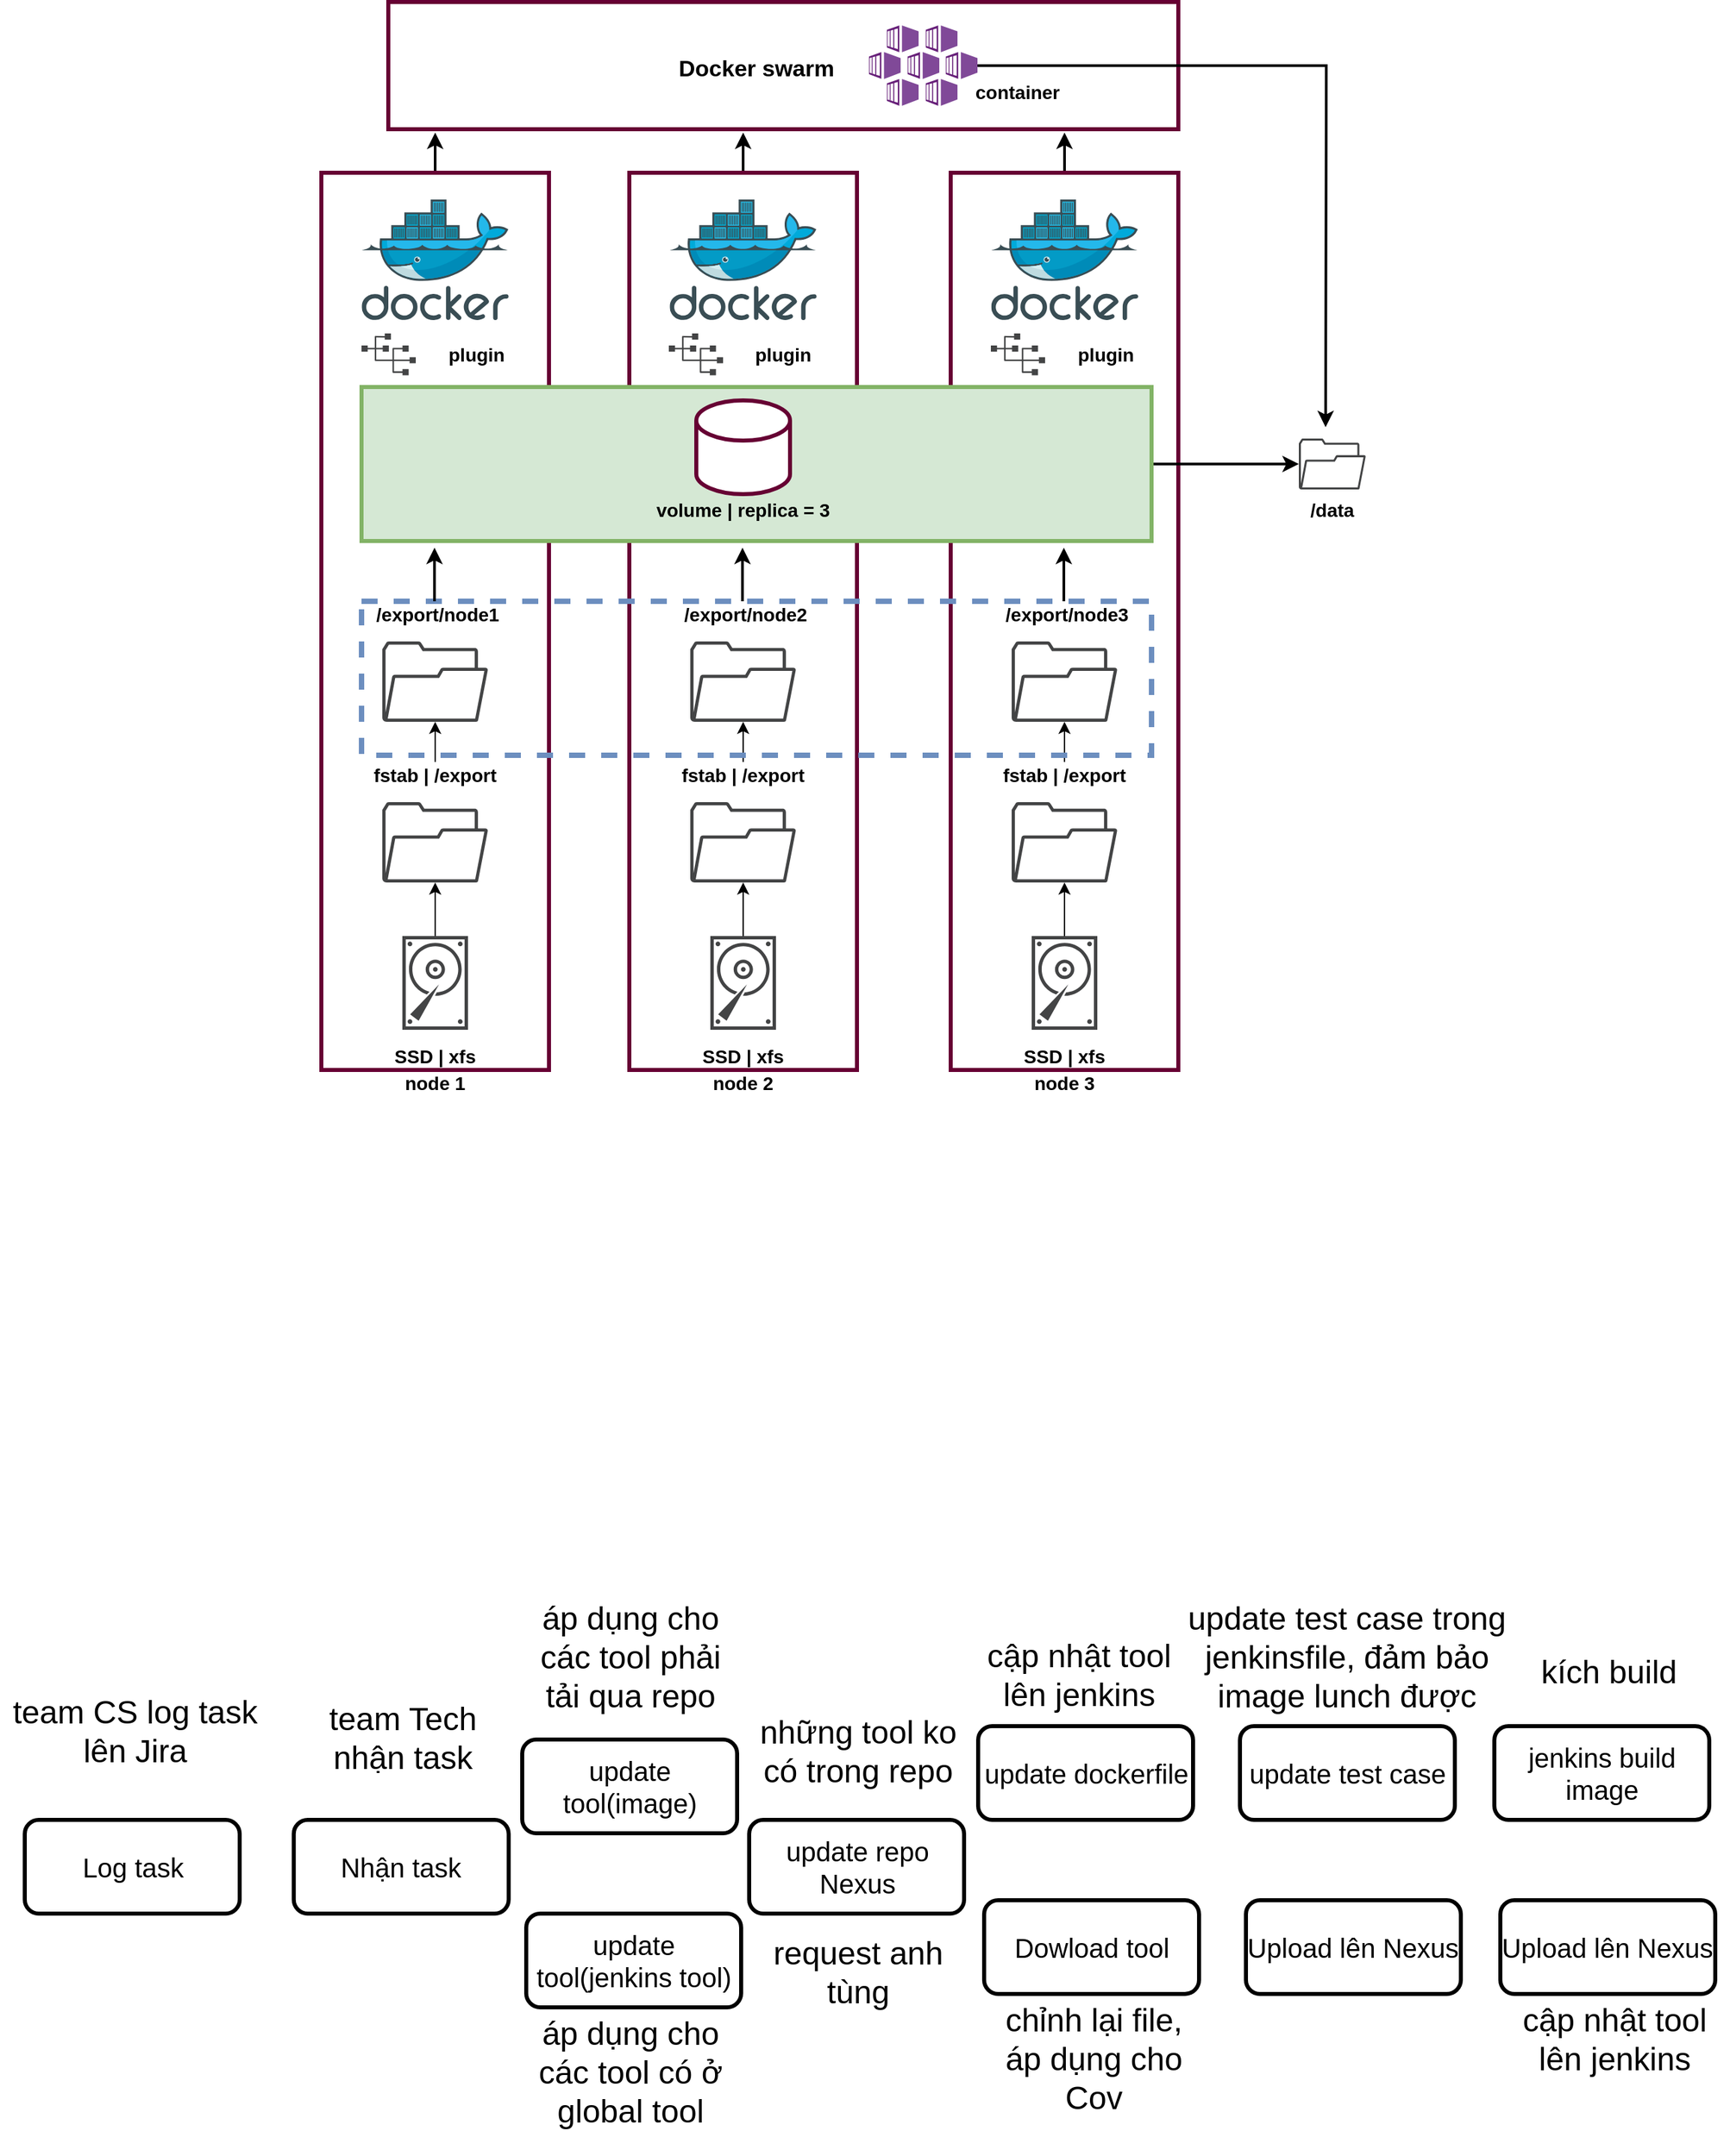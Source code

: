<mxfile version="14.9.6" type="github">
  <diagram id="WmTiZPlt9Fav-yDZu9E8" name="Page-1">
    <mxGraphModel dx="1845" dy="1262" grid="1" gridSize="10" guides="1" tooltips="1" connect="1" arrows="1" fold="1" page="0" pageScale="1" pageWidth="827" pageHeight="1169" math="0" shadow="0">
      <root>
        <mxCell id="0" />
        <mxCell id="1" parent="0" />
        <mxCell id="lRcayT5BIOxvQGT9DbQC-58" style="edgeStyle=orthogonalEdgeStyle;rounded=0;orthogonalLoop=1;jettySize=auto;html=1;strokeWidth=2;" parent="1" source="lRcayT5BIOxvQGT9DbQC-1" edge="1">
          <mxGeometry relative="1" as="geometry">
            <mxPoint x="15" y="-130" as="targetPoint" />
          </mxGeometry>
        </mxCell>
        <mxCell id="lRcayT5BIOxvQGT9DbQC-1" value="" style="rounded=0;whiteSpace=wrap;html=1;strokeWidth=3;strokeColor=#660033;" parent="1" vertex="1">
          <mxGeometry x="-70" y="-100" width="170" height="670" as="geometry" />
        </mxCell>
        <mxCell id="lRcayT5BIOxvQGT9DbQC-2" value="&lt;b&gt;&lt;font style=&quot;font-size: 14px&quot;&gt;node 1&lt;/font&gt;&lt;/b&gt;" style="text;html=1;strokeColor=none;fillColor=none;align=center;verticalAlign=middle;whiteSpace=wrap;rounded=0;" parent="1" vertex="1">
          <mxGeometry x="-30" y="570" width="90" height="20" as="geometry" />
        </mxCell>
        <mxCell id="lRcayT5BIOxvQGT9DbQC-9" style="edgeStyle=orthogonalEdgeStyle;rounded=0;orthogonalLoop=1;jettySize=auto;html=1;" parent="1" source="lRcayT5BIOxvQGT9DbQC-5" target="lRcayT5BIOxvQGT9DbQC-6" edge="1">
          <mxGeometry relative="1" as="geometry" />
        </mxCell>
        <mxCell id="lRcayT5BIOxvQGT9DbQC-5" value="" style="pointerEvents=1;shadow=0;dashed=0;html=1;strokeColor=none;fillColor=#434445;aspect=fixed;labelPosition=center;verticalLabelPosition=bottom;verticalAlign=top;align=center;outlineConnect=0;shape=mxgraph.vvd.disk;strokeWidth=5;" parent="1" vertex="1">
          <mxGeometry x="-9.5" y="470" width="49" height="70" as="geometry" />
        </mxCell>
        <mxCell id="lRcayT5BIOxvQGT9DbQC-6" value="" style="pointerEvents=1;shadow=0;dashed=0;html=1;strokeColor=none;fillColor=#434445;aspect=fixed;labelPosition=center;verticalLabelPosition=bottom;verticalAlign=top;align=center;outlineConnect=0;shape=mxgraph.vvd.folder;strokeWidth=3;" parent="1" vertex="1">
          <mxGeometry x="-24.47" y="370" width="78.95" height="60" as="geometry" />
        </mxCell>
        <mxCell id="lRcayT5BIOxvQGT9DbQC-7" value="&lt;span style=&quot;font-size: 14px&quot;&gt;&lt;b&gt;SSD | xfs&lt;/b&gt;&lt;/span&gt;" style="text;html=1;strokeColor=none;fillColor=none;align=center;verticalAlign=middle;whiteSpace=wrap;rounded=0;" parent="1" vertex="1">
          <mxGeometry x="-30" y="550" width="90" height="20" as="geometry" />
        </mxCell>
        <mxCell id="lRcayT5BIOxvQGT9DbQC-12" style="edgeStyle=orthogonalEdgeStyle;rounded=0;orthogonalLoop=1;jettySize=auto;html=1;" parent="1" source="lRcayT5BIOxvQGT9DbQC-8" target="lRcayT5BIOxvQGT9DbQC-10" edge="1">
          <mxGeometry relative="1" as="geometry" />
        </mxCell>
        <mxCell id="lRcayT5BIOxvQGT9DbQC-8" value="&lt;b&gt;&lt;font style=&quot;font-size: 14px&quot;&gt;fstab | /export&lt;/font&gt;&lt;/b&gt;" style="text;html=1;strokeColor=none;fillColor=none;align=center;verticalAlign=middle;whiteSpace=wrap;rounded=0;" parent="1" vertex="1">
          <mxGeometry x="-50" y="340" width="130" height="20" as="geometry" />
        </mxCell>
        <mxCell id="lRcayT5BIOxvQGT9DbQC-10" value="" style="pointerEvents=1;shadow=0;dashed=0;html=1;strokeColor=none;fillColor=#434445;aspect=fixed;labelPosition=center;verticalLabelPosition=bottom;verticalAlign=top;align=center;outlineConnect=0;shape=mxgraph.vvd.folder;strokeWidth=3;" parent="1" vertex="1">
          <mxGeometry x="-24.47" y="250" width="78.95" height="60" as="geometry" />
        </mxCell>
        <mxCell id="lRcayT5BIOxvQGT9DbQC-11" value="&lt;b&gt;&lt;font style=&quot;font-size: 14px&quot;&gt;&amp;nbsp;/export/node1&lt;/font&gt;&lt;/b&gt;" style="text;html=1;strokeColor=none;fillColor=none;align=center;verticalAlign=middle;whiteSpace=wrap;rounded=0;" parent="1" vertex="1">
          <mxGeometry x="-50" y="220" width="130" height="20" as="geometry" />
        </mxCell>
        <mxCell id="lRcayT5BIOxvQGT9DbQC-59" style="edgeStyle=orthogonalEdgeStyle;rounded=0;orthogonalLoop=1;jettySize=auto;html=1;strokeWidth=2;" parent="1" source="lRcayT5BIOxvQGT9DbQC-13" edge="1">
          <mxGeometry relative="1" as="geometry">
            <mxPoint x="245" y="-130" as="targetPoint" />
          </mxGeometry>
        </mxCell>
        <mxCell id="lRcayT5BIOxvQGT9DbQC-13" value="" style="rounded=0;whiteSpace=wrap;html=1;strokeWidth=3;strokeColor=#660033;" parent="1" vertex="1">
          <mxGeometry x="160" y="-100" width="170" height="670" as="geometry" />
        </mxCell>
        <mxCell id="lRcayT5BIOxvQGT9DbQC-14" value="&lt;b&gt;&lt;font style=&quot;font-size: 14px&quot;&gt;node 2&lt;/font&gt;&lt;/b&gt;" style="text;html=1;strokeColor=none;fillColor=none;align=center;verticalAlign=middle;whiteSpace=wrap;rounded=0;" parent="1" vertex="1">
          <mxGeometry x="200" y="570" width="90" height="20" as="geometry" />
        </mxCell>
        <mxCell id="lRcayT5BIOxvQGT9DbQC-15" style="edgeStyle=orthogonalEdgeStyle;rounded=0;orthogonalLoop=1;jettySize=auto;html=1;" parent="1" source="lRcayT5BIOxvQGT9DbQC-16" target="lRcayT5BIOxvQGT9DbQC-17" edge="1">
          <mxGeometry relative="1" as="geometry" />
        </mxCell>
        <mxCell id="lRcayT5BIOxvQGT9DbQC-16" value="" style="pointerEvents=1;shadow=0;dashed=0;html=1;strokeColor=none;fillColor=#434445;aspect=fixed;labelPosition=center;verticalLabelPosition=bottom;verticalAlign=top;align=center;outlineConnect=0;shape=mxgraph.vvd.disk;strokeWidth=5;" parent="1" vertex="1">
          <mxGeometry x="220.51" y="470" width="49" height="70" as="geometry" />
        </mxCell>
        <mxCell id="lRcayT5BIOxvQGT9DbQC-17" value="" style="pointerEvents=1;shadow=0;dashed=0;html=1;strokeColor=none;fillColor=#434445;aspect=fixed;labelPosition=center;verticalLabelPosition=bottom;verticalAlign=top;align=center;outlineConnect=0;shape=mxgraph.vvd.folder;strokeWidth=3;" parent="1" vertex="1">
          <mxGeometry x="205.53" y="370" width="78.95" height="60" as="geometry" />
        </mxCell>
        <mxCell id="lRcayT5BIOxvQGT9DbQC-18" value="&lt;span style=&quot;font-size: 14px&quot;&gt;&lt;b&gt;SSD | xfs&lt;/b&gt;&lt;/span&gt;" style="text;html=1;strokeColor=none;fillColor=none;align=center;verticalAlign=middle;whiteSpace=wrap;rounded=0;" parent="1" vertex="1">
          <mxGeometry x="200" y="550" width="90" height="20" as="geometry" />
        </mxCell>
        <mxCell id="lRcayT5BIOxvQGT9DbQC-19" style="edgeStyle=orthogonalEdgeStyle;rounded=0;orthogonalLoop=1;jettySize=auto;html=1;" parent="1" source="lRcayT5BIOxvQGT9DbQC-20" target="lRcayT5BIOxvQGT9DbQC-21" edge="1">
          <mxGeometry relative="1" as="geometry" />
        </mxCell>
        <mxCell id="lRcayT5BIOxvQGT9DbQC-20" value="&lt;b&gt;&lt;font style=&quot;font-size: 14px&quot;&gt;fstab | /export&lt;/font&gt;&lt;/b&gt;" style="text;html=1;strokeColor=none;fillColor=none;align=center;verticalAlign=middle;whiteSpace=wrap;rounded=0;" parent="1" vertex="1">
          <mxGeometry x="180" y="340" width="130" height="20" as="geometry" />
        </mxCell>
        <mxCell id="lRcayT5BIOxvQGT9DbQC-21" value="" style="pointerEvents=1;shadow=0;dashed=0;html=1;strokeColor=none;fillColor=#434445;aspect=fixed;labelPosition=center;verticalLabelPosition=bottom;verticalAlign=top;align=center;outlineConnect=0;shape=mxgraph.vvd.folder;strokeWidth=3;" parent="1" vertex="1">
          <mxGeometry x="205.53" y="250" width="78.95" height="60" as="geometry" />
        </mxCell>
        <mxCell id="lRcayT5BIOxvQGT9DbQC-22" value="&lt;b&gt;&lt;font style=&quot;font-size: 14px&quot;&gt;&amp;nbsp;/export/node2&lt;/font&gt;&lt;/b&gt;" style="text;html=1;strokeColor=none;fillColor=none;align=center;verticalAlign=middle;whiteSpace=wrap;rounded=0;" parent="1" vertex="1">
          <mxGeometry x="180" y="220" width="130" height="20" as="geometry" />
        </mxCell>
        <mxCell id="lRcayT5BIOxvQGT9DbQC-60" style="edgeStyle=orthogonalEdgeStyle;rounded=0;orthogonalLoop=1;jettySize=auto;html=1;strokeWidth=2;" parent="1" source="lRcayT5BIOxvQGT9DbQC-23" edge="1">
          <mxGeometry relative="1" as="geometry">
            <mxPoint x="485" y="-130" as="targetPoint" />
          </mxGeometry>
        </mxCell>
        <mxCell id="lRcayT5BIOxvQGT9DbQC-23" value="" style="rounded=0;whiteSpace=wrap;html=1;strokeWidth=3;strokeColor=#660033;" parent="1" vertex="1">
          <mxGeometry x="400" y="-100" width="170" height="670" as="geometry" />
        </mxCell>
        <mxCell id="lRcayT5BIOxvQGT9DbQC-24" value="&lt;b&gt;&lt;font style=&quot;font-size: 14px&quot;&gt;node 3&lt;/font&gt;&lt;/b&gt;" style="text;html=1;strokeColor=none;fillColor=none;align=center;verticalAlign=middle;whiteSpace=wrap;rounded=0;" parent="1" vertex="1">
          <mxGeometry x="440" y="570" width="90" height="20" as="geometry" />
        </mxCell>
        <mxCell id="lRcayT5BIOxvQGT9DbQC-25" style="edgeStyle=orthogonalEdgeStyle;rounded=0;orthogonalLoop=1;jettySize=auto;html=1;" parent="1" source="lRcayT5BIOxvQGT9DbQC-26" target="lRcayT5BIOxvQGT9DbQC-27" edge="1">
          <mxGeometry relative="1" as="geometry" />
        </mxCell>
        <mxCell id="lRcayT5BIOxvQGT9DbQC-26" value="" style="pointerEvents=1;shadow=0;dashed=0;html=1;strokeColor=none;fillColor=#434445;aspect=fixed;labelPosition=center;verticalLabelPosition=bottom;verticalAlign=top;align=center;outlineConnect=0;shape=mxgraph.vvd.disk;strokeWidth=5;" parent="1" vertex="1">
          <mxGeometry x="460.5" y="470" width="49" height="70" as="geometry" />
        </mxCell>
        <mxCell id="lRcayT5BIOxvQGT9DbQC-27" value="" style="pointerEvents=1;shadow=0;dashed=0;html=1;strokeColor=none;fillColor=#434445;aspect=fixed;labelPosition=center;verticalLabelPosition=bottom;verticalAlign=top;align=center;outlineConnect=0;shape=mxgraph.vvd.folder;strokeWidth=3;" parent="1" vertex="1">
          <mxGeometry x="445.53" y="370" width="78.95" height="60" as="geometry" />
        </mxCell>
        <mxCell id="lRcayT5BIOxvQGT9DbQC-28" value="&lt;span style=&quot;font-size: 14px&quot;&gt;&lt;b&gt;SSD | xfs&lt;/b&gt;&lt;/span&gt;" style="text;html=1;strokeColor=none;fillColor=none;align=center;verticalAlign=middle;whiteSpace=wrap;rounded=0;" parent="1" vertex="1">
          <mxGeometry x="440" y="550" width="90" height="20" as="geometry" />
        </mxCell>
        <mxCell id="lRcayT5BIOxvQGT9DbQC-29" style="edgeStyle=orthogonalEdgeStyle;rounded=0;orthogonalLoop=1;jettySize=auto;html=1;" parent="1" source="lRcayT5BIOxvQGT9DbQC-30" target="lRcayT5BIOxvQGT9DbQC-31" edge="1">
          <mxGeometry relative="1" as="geometry" />
        </mxCell>
        <mxCell id="lRcayT5BIOxvQGT9DbQC-30" value="&lt;b&gt;&lt;font style=&quot;font-size: 14px&quot;&gt;fstab | /export&lt;/font&gt;&lt;/b&gt;" style="text;html=1;strokeColor=none;fillColor=none;align=center;verticalAlign=middle;whiteSpace=wrap;rounded=0;" parent="1" vertex="1">
          <mxGeometry x="420" y="340" width="130" height="20" as="geometry" />
        </mxCell>
        <mxCell id="lRcayT5BIOxvQGT9DbQC-31" value="" style="pointerEvents=1;shadow=0;dashed=0;html=1;strokeColor=none;fillColor=#434445;aspect=fixed;labelPosition=center;verticalLabelPosition=bottom;verticalAlign=top;align=center;outlineConnect=0;shape=mxgraph.vvd.folder;strokeWidth=3;" parent="1" vertex="1">
          <mxGeometry x="445.53" y="250" width="78.95" height="60" as="geometry" />
        </mxCell>
        <mxCell id="lRcayT5BIOxvQGT9DbQC-32" value="&lt;b&gt;&lt;font style=&quot;font-size: 14px&quot;&gt;&amp;nbsp;/export/node3&lt;/font&gt;&lt;/b&gt;" style="text;html=1;strokeColor=none;fillColor=none;align=center;verticalAlign=middle;whiteSpace=wrap;rounded=0;" parent="1" vertex="1">
          <mxGeometry x="420" y="220" width="130" height="20" as="geometry" />
        </mxCell>
        <mxCell id="lRcayT5BIOxvQGT9DbQC-33" value="" style="rounded=0;whiteSpace=wrap;html=1;strokeColor=#6c8ebf;strokeWidth=4;dashed=1;fillColor=none;" parent="1" vertex="1">
          <mxGeometry x="-40" y="220" width="590" height="115" as="geometry" />
        </mxCell>
        <mxCell id="lRcayT5BIOxvQGT9DbQC-36" value="" style="aspect=fixed;html=1;points=[];align=center;image;fontSize=12;image=img/lib/mscae/Docker.svg;dashed=1;strokeColor=#660033;strokeWidth=3;fillColor=none;" parent="1" vertex="1">
          <mxGeometry x="-39.88" y="-80" width="109.76" height="90" as="geometry" />
        </mxCell>
        <mxCell id="lRcayT5BIOxvQGT9DbQC-37" value="" style="aspect=fixed;html=1;points=[];align=center;image;fontSize=12;image=img/lib/mscae/Docker.svg;dashed=1;strokeColor=#660033;strokeWidth=3;fillColor=none;" parent="1" vertex="1">
          <mxGeometry x="190.13" y="-80" width="109.76" height="90" as="geometry" />
        </mxCell>
        <mxCell id="lRcayT5BIOxvQGT9DbQC-38" value="" style="aspect=fixed;html=1;points=[];align=center;image;fontSize=12;image=img/lib/mscae/Docker.svg;dashed=1;strokeColor=#660033;strokeWidth=3;fillColor=none;" parent="1" vertex="1">
          <mxGeometry x="430.25" y="-80" width="109.76" height="90" as="geometry" />
        </mxCell>
        <mxCell id="lRcayT5BIOxvQGT9DbQC-63" style="edgeStyle=orthogonalEdgeStyle;rounded=0;orthogonalLoop=1;jettySize=auto;html=1;strokeWidth=2;" parent="1" source="lRcayT5BIOxvQGT9DbQC-39" target="lRcayT5BIOxvQGT9DbQC-64" edge="1">
          <mxGeometry relative="1" as="geometry">
            <mxPoint x="650" y="117.5" as="targetPoint" />
          </mxGeometry>
        </mxCell>
        <mxCell id="lRcayT5BIOxvQGT9DbQC-39" value="" style="rounded=0;whiteSpace=wrap;html=1;strokeColor=#82b366;strokeWidth=3;fillColor=#d5e8d4;" parent="1" vertex="1">
          <mxGeometry x="-40" y="60" width="590" height="115" as="geometry" />
        </mxCell>
        <mxCell id="lRcayT5BIOxvQGT9DbQC-41" value="" style="rounded=0;whiteSpace=wrap;html=1;strokeColor=#660033;strokeWidth=3;fillColor=none;" parent="1" vertex="1">
          <mxGeometry x="-20" y="-227.5" width="590" height="95" as="geometry" />
        </mxCell>
        <mxCell id="lRcayT5BIOxvQGT9DbQC-45" value="&lt;b&gt;&lt;font style=&quot;font-size: 17px&quot;&gt;Docker swarm&lt;/font&gt;&lt;/b&gt;" style="text;html=1;strokeColor=none;fillColor=none;align=center;verticalAlign=middle;whiteSpace=wrap;rounded=0;" parent="1" vertex="1">
          <mxGeometry x="189.5" y="-187.49" width="130" height="20" as="geometry" />
        </mxCell>
        <mxCell id="lRcayT5BIOxvQGT9DbQC-35" value="&lt;b&gt;&lt;font style=&quot;font-size: 14px&quot;&gt;volume | replica = 3&lt;/font&gt;&lt;/b&gt;" style="text;html=1;strokeColor=none;fillColor=none;align=center;verticalAlign=middle;whiteSpace=wrap;rounded=0;" parent="1" vertex="1">
          <mxGeometry x="170" y="142" width="150" height="20" as="geometry" />
        </mxCell>
        <mxCell id="lRcayT5BIOxvQGT9DbQC-3" value="" style="shape=cylinder3;whiteSpace=wrap;html=1;boundedLbl=1;backgroundOutline=1;size=15;strokeColor=#660033;strokeWidth=3;" parent="1" vertex="1">
          <mxGeometry x="210.01" y="70" width="70" height="70" as="geometry" />
        </mxCell>
        <mxCell id="lRcayT5BIOxvQGT9DbQC-48" value="" style="endArrow=classic;html=1;strokeWidth=2;" parent="1" edge="1">
          <mxGeometry width="50" height="50" relative="1" as="geometry">
            <mxPoint x="484.5" y="220" as="sourcePoint" />
            <mxPoint x="484.5" y="180" as="targetPoint" />
          </mxGeometry>
        </mxCell>
        <mxCell id="lRcayT5BIOxvQGT9DbQC-49" value="" style="endArrow=classic;html=1;strokeWidth=2;" parent="1" edge="1">
          <mxGeometry width="50" height="50" relative="1" as="geometry">
            <mxPoint x="14.5" y="220" as="sourcePoint" />
            <mxPoint x="14.5" y="180" as="targetPoint" />
          </mxGeometry>
        </mxCell>
        <mxCell id="lRcayT5BIOxvQGT9DbQC-50" value="" style="endArrow=classic;html=1;strokeWidth=2;" parent="1" edge="1">
          <mxGeometry width="50" height="50" relative="1" as="geometry">
            <mxPoint x="244.51" y="220" as="sourcePoint" />
            <mxPoint x="244.51" y="180" as="targetPoint" />
          </mxGeometry>
        </mxCell>
        <mxCell id="lRcayT5BIOxvQGT9DbQC-52" value="" style="pointerEvents=1;shadow=0;dashed=0;html=1;strokeColor=none;fillColor=#434445;aspect=fixed;labelPosition=center;verticalLabelPosition=bottom;verticalAlign=top;align=center;outlineConnect=0;shape=mxgraph.vvd.nsx;" parent="1" vertex="1">
          <mxGeometry x="-40" y="20" width="40.5" height="31.19" as="geometry" />
        </mxCell>
        <mxCell id="lRcayT5BIOxvQGT9DbQC-53" value="&lt;b&gt;&lt;font style=&quot;font-size: 14px&quot;&gt;plugin&lt;/font&gt;&lt;/b&gt;" style="text;html=1;strokeColor=none;fillColor=none;align=center;verticalAlign=middle;whiteSpace=wrap;rounded=0;" parent="1" vertex="1">
          <mxGeometry x="0.5" y="25.6" width="90" height="20" as="geometry" />
        </mxCell>
        <mxCell id="lRcayT5BIOxvQGT9DbQC-54" value="" style="pointerEvents=1;shadow=0;dashed=0;html=1;strokeColor=none;fillColor=#434445;aspect=fixed;labelPosition=center;verticalLabelPosition=bottom;verticalAlign=top;align=center;outlineConnect=0;shape=mxgraph.vvd.nsx;" parent="1" vertex="1">
          <mxGeometry x="189.5" y="20" width="40.5" height="31.19" as="geometry" />
        </mxCell>
        <mxCell id="lRcayT5BIOxvQGT9DbQC-55" value="&lt;b&gt;&lt;font style=&quot;font-size: 14px&quot;&gt;plugin&lt;/font&gt;&lt;/b&gt;" style="text;html=1;strokeColor=none;fillColor=none;align=center;verticalAlign=middle;whiteSpace=wrap;rounded=0;" parent="1" vertex="1">
          <mxGeometry x="230" y="25.6" width="90" height="20" as="geometry" />
        </mxCell>
        <mxCell id="lRcayT5BIOxvQGT9DbQC-56" value="" style="pointerEvents=1;shadow=0;dashed=0;html=1;strokeColor=none;fillColor=#434445;aspect=fixed;labelPosition=center;verticalLabelPosition=bottom;verticalAlign=top;align=center;outlineConnect=0;shape=mxgraph.vvd.nsx;" parent="1" vertex="1">
          <mxGeometry x="430" y="20" width="40.5" height="31.19" as="geometry" />
        </mxCell>
        <mxCell id="lRcayT5BIOxvQGT9DbQC-57" value="&lt;b&gt;&lt;font style=&quot;font-size: 14px&quot;&gt;plugin&lt;/font&gt;&lt;/b&gt;" style="text;html=1;strokeColor=none;fillColor=none;align=center;verticalAlign=middle;whiteSpace=wrap;rounded=0;" parent="1" vertex="1">
          <mxGeometry x="470.5" y="25.6" width="90" height="20" as="geometry" />
        </mxCell>
        <mxCell id="lRcayT5BIOxvQGT9DbQC-66" style="edgeStyle=orthogonalEdgeStyle;rounded=0;orthogonalLoop=1;jettySize=auto;html=1;strokeWidth=2;" parent="1" source="lRcayT5BIOxvQGT9DbQC-61" edge="1">
          <mxGeometry relative="1" as="geometry">
            <mxPoint x="680" y="90" as="targetPoint" />
          </mxGeometry>
        </mxCell>
        <mxCell id="lRcayT5BIOxvQGT9DbQC-61" value="" style="aspect=fixed;html=1;points=[];align=center;image;fontSize=12;image=img/lib/mscae/Kubernetes_Services.svg;strokeColor=#660033;strokeWidth=4;fillColor=none;" parent="1" vertex="1">
          <mxGeometry x="338.92" y="-210" width="81.08" height="60" as="geometry" />
        </mxCell>
        <mxCell id="lRcayT5BIOxvQGT9DbQC-62" value="&lt;b&gt;&lt;font style=&quot;font-size: 14px&quot;&gt;container&lt;/font&gt;&lt;/b&gt;" style="text;html=1;strokeColor=none;fillColor=none;align=center;verticalAlign=middle;whiteSpace=wrap;rounded=0;" parent="1" vertex="1">
          <mxGeometry x="405.25" y="-170.0" width="90" height="20" as="geometry" />
        </mxCell>
        <mxCell id="lRcayT5BIOxvQGT9DbQC-64" value="" style="pointerEvents=1;shadow=0;dashed=0;html=1;strokeColor=none;fillColor=#434445;aspect=fixed;labelPosition=center;verticalLabelPosition=bottom;verticalAlign=top;align=center;outlineConnect=0;shape=mxgraph.vvd.folder;" parent="1" vertex="1">
          <mxGeometry x="660" y="98.5" width="50" height="38" as="geometry" />
        </mxCell>
        <mxCell id="lRcayT5BIOxvQGT9DbQC-65" value="&lt;b&gt;&lt;font style=&quot;font-size: 14px&quot;&gt;/data&lt;/font&gt;&lt;/b&gt;" style="text;html=1;strokeColor=none;fillColor=none;align=center;verticalAlign=middle;whiteSpace=wrap;rounded=0;" parent="1" vertex="1">
          <mxGeometry x="640" y="142.0" width="90" height="20" as="geometry" />
        </mxCell>
        <mxCell id="1Ij9KaB-dNRLpgeOkzzd-1" value="&lt;h1 style=&quot;text-align: center&quot;&gt;&lt;span style=&quot;font-weight: normal&quot;&gt;team CS log task lên Jira&lt;/span&gt;&lt;br&gt;&lt;/h1&gt;" style="text;html=1;strokeColor=none;fillColor=none;spacing=5;spacingTop=-20;whiteSpace=wrap;overflow=hidden;rounded=0;" vertex="1" parent="1">
          <mxGeometry x="-310" y="1030" width="199.5" height="70" as="geometry" />
        </mxCell>
        <mxCell id="1Ij9KaB-dNRLpgeOkzzd-3" value="&lt;font style=&quot;font-size: 20px&quot;&gt;update tool(jenkins tool)&lt;/font&gt;" style="rounded=1;whiteSpace=wrap;html=1;strokeWidth=3;" vertex="1" parent="1">
          <mxGeometry x="83" y="1200" width="160.5" height="70" as="geometry" />
        </mxCell>
        <mxCell id="1Ij9KaB-dNRLpgeOkzzd-4" value="&lt;font style=&quot;font-size: 20px&quot;&gt;update tool(image)&lt;/font&gt;" style="rounded=1;whiteSpace=wrap;html=1;strokeWidth=3;" vertex="1" parent="1">
          <mxGeometry x="80" y="1070" width="160.5" height="70" as="geometry" />
        </mxCell>
        <mxCell id="1Ij9KaB-dNRLpgeOkzzd-5" value="&lt;span style=&quot;font-size: 20px&quot;&gt;Log task&lt;/span&gt;" style="rounded=1;whiteSpace=wrap;html=1;strokeWidth=3;" vertex="1" parent="1">
          <mxGeometry x="-291.5" y="1130" width="160.5" height="70" as="geometry" />
        </mxCell>
        <mxCell id="1Ij9KaB-dNRLpgeOkzzd-6" value="&lt;span style=&quot;font-size: 20px&quot;&gt;Nhận task&lt;/span&gt;" style="rounded=1;whiteSpace=wrap;html=1;strokeWidth=3;" vertex="1" parent="1">
          <mxGeometry x="-90.62" y="1130" width="160.5" height="70" as="geometry" />
        </mxCell>
        <mxCell id="1Ij9KaB-dNRLpgeOkzzd-7" value="&lt;h1 style=&quot;text-align: center&quot;&gt;&lt;span style=&quot;font-weight: normal&quot;&gt;team Tech nhận task&lt;/span&gt;&lt;br&gt;&lt;/h1&gt;" style="text;html=1;strokeColor=none;fillColor=none;spacing=5;spacingTop=-20;whiteSpace=wrap;overflow=hidden;rounded=0;" vertex="1" parent="1">
          <mxGeometry x="-95.43" y="1035" width="170.12" height="60" as="geometry" />
        </mxCell>
        <mxCell id="1Ij9KaB-dNRLpgeOkzzd-8" value="&lt;span style=&quot;font-size: 20px&quot;&gt;Dowload tool&lt;/span&gt;" style="rounded=1;whiteSpace=wrap;html=1;strokeWidth=3;" vertex="1" parent="1">
          <mxGeometry x="424.97" y="1190" width="160.5" height="70" as="geometry" />
        </mxCell>
        <mxCell id="1Ij9KaB-dNRLpgeOkzzd-10" value="&lt;h1 style=&quot;text-align: center&quot;&gt;&lt;span style=&quot;font-weight: normal&quot;&gt;áp dụng cho các tool phải tải qua repo&lt;/span&gt;&lt;br&gt;&lt;/h1&gt;" style="text;html=1;strokeColor=none;fillColor=none;spacing=5;spacingTop=-20;whiteSpace=wrap;overflow=hidden;rounded=0;" vertex="1" parent="1">
          <mxGeometry x="75.19" y="960" width="170.12" height="100" as="geometry" />
        </mxCell>
        <mxCell id="1Ij9KaB-dNRLpgeOkzzd-11" value="&lt;h1 style=&quot;text-align: center&quot;&gt;&lt;span style=&quot;font-weight: normal&quot;&gt;áp dụng cho các tool có ở global tool&lt;/span&gt;&lt;br&gt;&lt;/h1&gt;" style="text;html=1;strokeColor=none;fillColor=none;spacing=5;spacingTop=-20;whiteSpace=wrap;overflow=hidden;rounded=0;" vertex="1" parent="1">
          <mxGeometry x="74.69" y="1270" width="170.12" height="110" as="geometry" />
        </mxCell>
        <mxCell id="1Ij9KaB-dNRLpgeOkzzd-12" value="&lt;h1 style=&quot;text-align: center&quot;&gt;&lt;span style=&quot;font-weight: normal&quot;&gt;chỉnh lại file, áp dụng cho Cov&lt;/span&gt;&lt;br&gt;&lt;/h1&gt;" style="text;html=1;strokeColor=none;fillColor=none;spacing=5;spacingTop=-20;whiteSpace=wrap;overflow=hidden;rounded=0;" vertex="1" parent="1">
          <mxGeometry x="420.5" y="1260" width="170.12" height="110" as="geometry" />
        </mxCell>
        <mxCell id="1Ij9KaB-dNRLpgeOkzzd-13" value="&lt;span style=&quot;font-size: 20px&quot;&gt;Upload lên Nexus&lt;/span&gt;" style="rounded=1;whiteSpace=wrap;html=1;strokeWidth=3;" vertex="1" parent="1">
          <mxGeometry x="620.49" y="1190" width="160.5" height="70" as="geometry" />
        </mxCell>
        <mxCell id="1Ij9KaB-dNRLpgeOkzzd-14" value="&lt;h1 style=&quot;text-align: center&quot;&gt;&lt;span style=&quot;font-weight: normal&quot;&gt;cập nhật tool lên jenkins&lt;/span&gt;&lt;/h1&gt;" style="text;html=1;strokeColor=none;fillColor=none;spacing=5;spacingTop=-20;whiteSpace=wrap;overflow=hidden;rounded=0;" vertex="1" parent="1">
          <mxGeometry x="810.49" y="1260" width="170.12" height="70" as="geometry" />
        </mxCell>
        <mxCell id="1Ij9KaB-dNRLpgeOkzzd-15" value="&lt;span style=&quot;font-size: 20px&quot;&gt;Upload lên Nexus&lt;/span&gt;" style="rounded=1;whiteSpace=wrap;html=1;strokeWidth=3;" vertex="1" parent="1">
          <mxGeometry x="810.49" y="1190" width="160.5" height="70" as="geometry" />
        </mxCell>
        <mxCell id="1Ij9KaB-dNRLpgeOkzzd-16" value="&lt;span style=&quot;font-size: 20px&quot;&gt;update dockerfile&lt;/span&gt;" style="rounded=1;whiteSpace=wrap;html=1;strokeWidth=3;" vertex="1" parent="1">
          <mxGeometry x="420.5" y="1060" width="160.5" height="70" as="geometry" />
        </mxCell>
        <mxCell id="1Ij9KaB-dNRLpgeOkzzd-17" value="&lt;span style=&quot;font-size: 20px&quot;&gt;update test case&lt;/span&gt;" style="rounded=1;whiteSpace=wrap;html=1;strokeWidth=3;" vertex="1" parent="1">
          <mxGeometry x="616.02" y="1060" width="160.5" height="70" as="geometry" />
        </mxCell>
        <mxCell id="1Ij9KaB-dNRLpgeOkzzd-18" value="&lt;span style=&quot;font-size: 20px&quot;&gt;jenkins build image&lt;/span&gt;" style="rounded=1;whiteSpace=wrap;html=1;strokeWidth=3;" vertex="1" parent="1">
          <mxGeometry x="806.02" y="1060" width="160.5" height="70" as="geometry" />
        </mxCell>
        <mxCell id="1Ij9KaB-dNRLpgeOkzzd-19" value="&lt;h1 style=&quot;text-align: center&quot;&gt;&lt;span style=&quot;font-weight: normal&quot;&gt;update test case trong jenkinsfile, đảm bảo image lunch được&lt;/span&gt;&lt;br&gt;&lt;/h1&gt;" style="text;html=1;strokeColor=none;fillColor=none;spacing=5;spacingTop=-20;whiteSpace=wrap;overflow=hidden;rounded=0;" vertex="1" parent="1">
          <mxGeometry x="560.49" y="960" width="269.5" height="110" as="geometry" />
        </mxCell>
        <mxCell id="1Ij9KaB-dNRLpgeOkzzd-20" value="&lt;h1 style=&quot;text-align: center&quot;&gt;&lt;span style=&quot;font-weight: normal&quot;&gt;kích build&amp;nbsp;&lt;/span&gt;&lt;/h1&gt;" style="text;html=1;strokeColor=none;fillColor=none;spacing=5;spacingTop=-20;whiteSpace=wrap;overflow=hidden;rounded=0;" vertex="1" parent="1">
          <mxGeometry x="835.8" y="1000" width="144.81" height="45" as="geometry" />
        </mxCell>
        <mxCell id="1Ij9KaB-dNRLpgeOkzzd-21" value="&lt;h1 style=&quot;text-align: center&quot;&gt;&lt;span style=&quot;font-weight: normal&quot;&gt;cập nhật tool lên jenkins&lt;/span&gt;&lt;/h1&gt;" style="text;html=1;strokeColor=none;fillColor=none;spacing=5;spacingTop=-20;whiteSpace=wrap;overflow=hidden;rounded=0;" vertex="1" parent="1">
          <mxGeometry x="410" y="987.5" width="170.12" height="70" as="geometry" />
        </mxCell>
        <mxCell id="1Ij9KaB-dNRLpgeOkzzd-22" value="&lt;span style=&quot;font-size: 20px&quot;&gt;update repo Nexus&lt;/span&gt;" style="rounded=1;whiteSpace=wrap;html=1;strokeWidth=3;" vertex="1" parent="1">
          <mxGeometry x="249.5" y="1130" width="160.5" height="70" as="geometry" />
        </mxCell>
        <mxCell id="1Ij9KaB-dNRLpgeOkzzd-23" value="&lt;h1 style=&quot;text-align: center&quot;&gt;&lt;span style=&quot;font-weight: normal&quot;&gt;request anh tùng&lt;/span&gt;&lt;br&gt;&lt;/h1&gt;" style="text;html=1;strokeColor=none;fillColor=none;spacing=5;spacingTop=-20;whiteSpace=wrap;overflow=hidden;rounded=0;" vertex="1" parent="1">
          <mxGeometry x="245.31" y="1210" width="170.12" height="70" as="geometry" />
        </mxCell>
        <mxCell id="1Ij9KaB-dNRLpgeOkzzd-24" value="&lt;h1 style=&quot;text-align: center&quot;&gt;&lt;span style=&quot;font-weight: normal&quot;&gt;những tool ko có trong repo&lt;/span&gt;&lt;br&gt;&lt;/h1&gt;" style="text;html=1;strokeColor=none;fillColor=none;spacing=5;spacingTop=-20;whiteSpace=wrap;overflow=hidden;rounded=0;" vertex="1" parent="1">
          <mxGeometry x="244.81" y="1045" width="170.12" height="70" as="geometry" />
        </mxCell>
      </root>
    </mxGraphModel>
  </diagram>
</mxfile>
